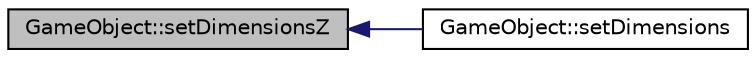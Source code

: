 digraph "GameObject::setDimensionsZ"
{
  edge [fontname="Helvetica",fontsize="10",labelfontname="Helvetica",labelfontsize="10"];
  node [fontname="Helvetica",fontsize="10",shape=record];
  rankdir="LR";
  Node1 [label="GameObject::setDimensionsZ",height=0.2,width=0.4,color="black", fillcolor="grey75", style="filled", fontcolor="black"];
  Node1 -> Node2 [dir="back",color="midnightblue",fontsize="10",style="solid",fontname="Helvetica"];
  Node2 [label="GameObject::setDimensions",height=0.2,width=0.4,color="black", fillcolor="white", style="filled",URL="$class_game_object.html#a83aabfb2667d8f21df4e085e1d214a9c"];
}
